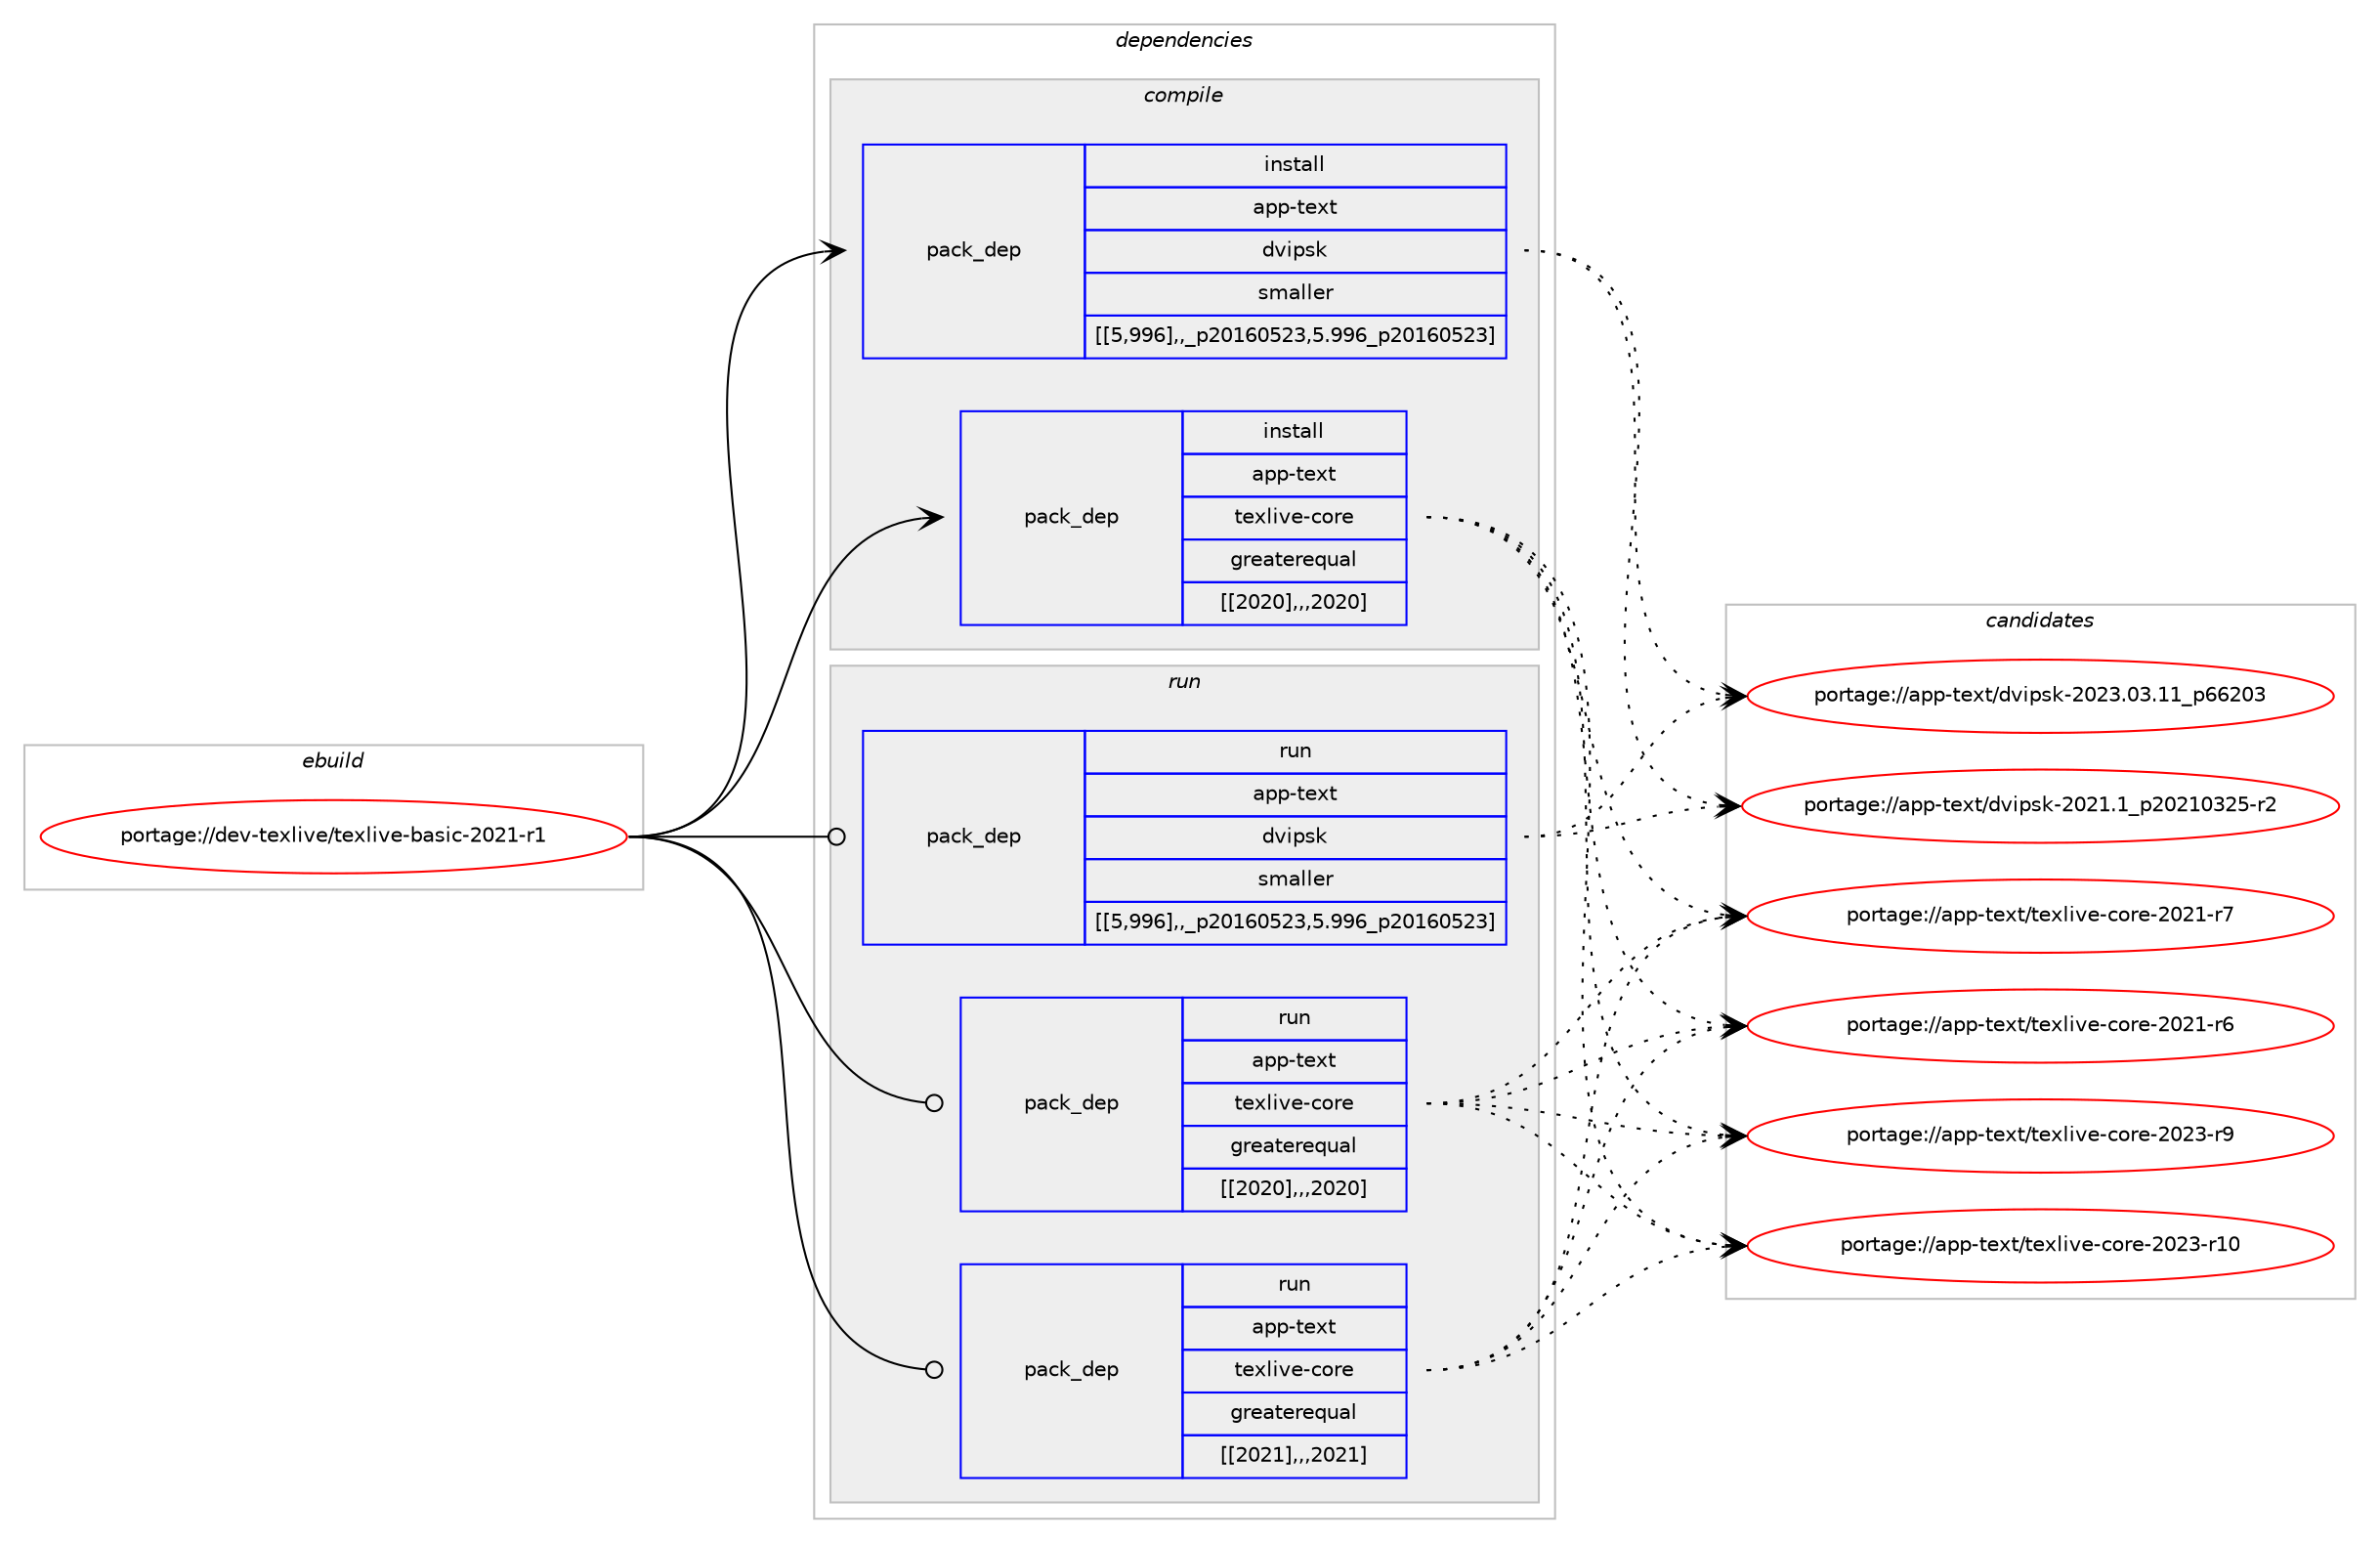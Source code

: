 digraph prolog {

# *************
# Graph options
# *************

newrank=true;
concentrate=true;
compound=true;
graph [rankdir=LR,fontname=Helvetica,fontsize=10,ranksep=1.5];#, ranksep=2.5, nodesep=0.2];
edge  [arrowhead=vee];
node  [fontname=Helvetica,fontsize=10];

# **********
# The ebuild
# **********

subgraph cluster_leftcol {
color=gray;
label=<<i>ebuild</i>>;
id [label="portage://dev-texlive/texlive-basic-2021-r1", color=red, width=4, href="../dev-texlive/texlive-basic-2021-r1.svg"];
}

# ****************
# The dependencies
# ****************

subgraph cluster_midcol {
color=gray;
label=<<i>dependencies</i>>;
subgraph cluster_compile {
fillcolor="#eeeeee";
style=filled;
label=<<i>compile</i>>;
subgraph pack151042 {
dependency213225 [label=<<TABLE BORDER="0" CELLBORDER="1" CELLSPACING="0" CELLPADDING="4" WIDTH="220"><TR><TD ROWSPAN="6" CELLPADDING="30">pack_dep</TD></TR><TR><TD WIDTH="110">install</TD></TR><TR><TD>app-text</TD></TR><TR><TD>texlive-core</TD></TR><TR><TD>greaterequal</TD></TR><TR><TD>[[2020],,,2020]</TD></TR></TABLE>>, shape=none, color=blue];
}
id:e -> dependency213225:w [weight=20,style="solid",arrowhead="vee"];
subgraph pack151043 {
dependency213226 [label=<<TABLE BORDER="0" CELLBORDER="1" CELLSPACING="0" CELLPADDING="4" WIDTH="220"><TR><TD ROWSPAN="6" CELLPADDING="30">pack_dep</TD></TR><TR><TD WIDTH="110">install</TD></TR><TR><TD>app-text</TD></TR><TR><TD>dvipsk</TD></TR><TR><TD>smaller</TD></TR><TR><TD>[[5,996],,_p20160523,5.996_p20160523]</TD></TR></TABLE>>, shape=none, color=blue];
}
id:e -> dependency213226:w [weight=20,style="solid",arrowhead="vee"];
}
subgraph cluster_compileandrun {
fillcolor="#eeeeee";
style=filled;
label=<<i>compile and run</i>>;
}
subgraph cluster_run {
fillcolor="#eeeeee";
style=filled;
label=<<i>run</i>>;
subgraph pack151044 {
dependency213227 [label=<<TABLE BORDER="0" CELLBORDER="1" CELLSPACING="0" CELLPADDING="4" WIDTH="220"><TR><TD ROWSPAN="6" CELLPADDING="30">pack_dep</TD></TR><TR><TD WIDTH="110">run</TD></TR><TR><TD>app-text</TD></TR><TR><TD>texlive-core</TD></TR><TR><TD>greaterequal</TD></TR><TR><TD>[[2020],,,2020]</TD></TR></TABLE>>, shape=none, color=blue];
}
id:e -> dependency213227:w [weight=20,style="solid",arrowhead="odot"];
subgraph pack151045 {
dependency213228 [label=<<TABLE BORDER="0" CELLBORDER="1" CELLSPACING="0" CELLPADDING="4" WIDTH="220"><TR><TD ROWSPAN="6" CELLPADDING="30">pack_dep</TD></TR><TR><TD WIDTH="110">run</TD></TR><TR><TD>app-text</TD></TR><TR><TD>texlive-core</TD></TR><TR><TD>greaterequal</TD></TR><TR><TD>[[2021],,,2021]</TD></TR></TABLE>>, shape=none, color=blue];
}
id:e -> dependency213228:w [weight=20,style="solid",arrowhead="odot"];
subgraph pack151046 {
dependency213229 [label=<<TABLE BORDER="0" CELLBORDER="1" CELLSPACING="0" CELLPADDING="4" WIDTH="220"><TR><TD ROWSPAN="6" CELLPADDING="30">pack_dep</TD></TR><TR><TD WIDTH="110">run</TD></TR><TR><TD>app-text</TD></TR><TR><TD>dvipsk</TD></TR><TR><TD>smaller</TD></TR><TR><TD>[[5,996],,_p20160523,5.996_p20160523]</TD></TR></TABLE>>, shape=none, color=blue];
}
id:e -> dependency213229:w [weight=20,style="solid",arrowhead="odot"];
}
}

# **************
# The candidates
# **************

subgraph cluster_choices {
rank=same;
color=gray;
label=<<i>candidates</i>>;

subgraph choice151042 {
color=black;
nodesep=1;
choice971121124511610112011647116101120108105118101459911111410145504850514511457 [label="portage://app-text/texlive-core-2023-r9", color=red, width=4,href="../app-text/texlive-core-2023-r9.svg"];
choice97112112451161011201164711610112010810511810145991111141014550485051451144948 [label="portage://app-text/texlive-core-2023-r10", color=red, width=4,href="../app-text/texlive-core-2023-r10.svg"];
choice971121124511610112011647116101120108105118101459911111410145504850494511455 [label="portage://app-text/texlive-core-2021-r7", color=red, width=4,href="../app-text/texlive-core-2021-r7.svg"];
choice971121124511610112011647116101120108105118101459911111410145504850494511454 [label="portage://app-text/texlive-core-2021-r6", color=red, width=4,href="../app-text/texlive-core-2021-r6.svg"];
dependency213225:e -> choice971121124511610112011647116101120108105118101459911111410145504850514511457:w [style=dotted,weight="100"];
dependency213225:e -> choice97112112451161011201164711610112010810511810145991111141014550485051451144948:w [style=dotted,weight="100"];
dependency213225:e -> choice971121124511610112011647116101120108105118101459911111410145504850494511455:w [style=dotted,weight="100"];
dependency213225:e -> choice971121124511610112011647116101120108105118101459911111410145504850494511454:w [style=dotted,weight="100"];
}
subgraph choice151043 {
color=black;
nodesep=1;
choice9711211245116101120116471001181051121151074550485051464851464949951125454504851 [label="portage://app-text/dvipsk-2023.03.11_p66203", color=red, width=4,href="../app-text/dvipsk-2023.03.11_p66203.svg"];
choice971121124511610112011647100118105112115107455048504946499511250485049485150534511450 [label="portage://app-text/dvipsk-2021.1_p20210325-r2", color=red, width=4,href="../app-text/dvipsk-2021.1_p20210325-r2.svg"];
dependency213226:e -> choice9711211245116101120116471001181051121151074550485051464851464949951125454504851:w [style=dotted,weight="100"];
dependency213226:e -> choice971121124511610112011647100118105112115107455048504946499511250485049485150534511450:w [style=dotted,weight="100"];
}
subgraph choice151044 {
color=black;
nodesep=1;
choice971121124511610112011647116101120108105118101459911111410145504850514511457 [label="portage://app-text/texlive-core-2023-r9", color=red, width=4,href="../app-text/texlive-core-2023-r9.svg"];
choice97112112451161011201164711610112010810511810145991111141014550485051451144948 [label="portage://app-text/texlive-core-2023-r10", color=red, width=4,href="../app-text/texlive-core-2023-r10.svg"];
choice971121124511610112011647116101120108105118101459911111410145504850494511455 [label="portage://app-text/texlive-core-2021-r7", color=red, width=4,href="../app-text/texlive-core-2021-r7.svg"];
choice971121124511610112011647116101120108105118101459911111410145504850494511454 [label="portage://app-text/texlive-core-2021-r6", color=red, width=4,href="../app-text/texlive-core-2021-r6.svg"];
dependency213227:e -> choice971121124511610112011647116101120108105118101459911111410145504850514511457:w [style=dotted,weight="100"];
dependency213227:e -> choice97112112451161011201164711610112010810511810145991111141014550485051451144948:w [style=dotted,weight="100"];
dependency213227:e -> choice971121124511610112011647116101120108105118101459911111410145504850494511455:w [style=dotted,weight="100"];
dependency213227:e -> choice971121124511610112011647116101120108105118101459911111410145504850494511454:w [style=dotted,weight="100"];
}
subgraph choice151045 {
color=black;
nodesep=1;
choice971121124511610112011647116101120108105118101459911111410145504850514511457 [label="portage://app-text/texlive-core-2023-r9", color=red, width=4,href="../app-text/texlive-core-2023-r9.svg"];
choice97112112451161011201164711610112010810511810145991111141014550485051451144948 [label="portage://app-text/texlive-core-2023-r10", color=red, width=4,href="../app-text/texlive-core-2023-r10.svg"];
choice971121124511610112011647116101120108105118101459911111410145504850494511455 [label="portage://app-text/texlive-core-2021-r7", color=red, width=4,href="../app-text/texlive-core-2021-r7.svg"];
choice971121124511610112011647116101120108105118101459911111410145504850494511454 [label="portage://app-text/texlive-core-2021-r6", color=red, width=4,href="../app-text/texlive-core-2021-r6.svg"];
dependency213228:e -> choice971121124511610112011647116101120108105118101459911111410145504850514511457:w [style=dotted,weight="100"];
dependency213228:e -> choice97112112451161011201164711610112010810511810145991111141014550485051451144948:w [style=dotted,weight="100"];
dependency213228:e -> choice971121124511610112011647116101120108105118101459911111410145504850494511455:w [style=dotted,weight="100"];
dependency213228:e -> choice971121124511610112011647116101120108105118101459911111410145504850494511454:w [style=dotted,weight="100"];
}
subgraph choice151046 {
color=black;
nodesep=1;
choice9711211245116101120116471001181051121151074550485051464851464949951125454504851 [label="portage://app-text/dvipsk-2023.03.11_p66203", color=red, width=4,href="../app-text/dvipsk-2023.03.11_p66203.svg"];
choice971121124511610112011647100118105112115107455048504946499511250485049485150534511450 [label="portage://app-text/dvipsk-2021.1_p20210325-r2", color=red, width=4,href="../app-text/dvipsk-2021.1_p20210325-r2.svg"];
dependency213229:e -> choice9711211245116101120116471001181051121151074550485051464851464949951125454504851:w [style=dotted,weight="100"];
dependency213229:e -> choice971121124511610112011647100118105112115107455048504946499511250485049485150534511450:w [style=dotted,weight="100"];
}
}

}
